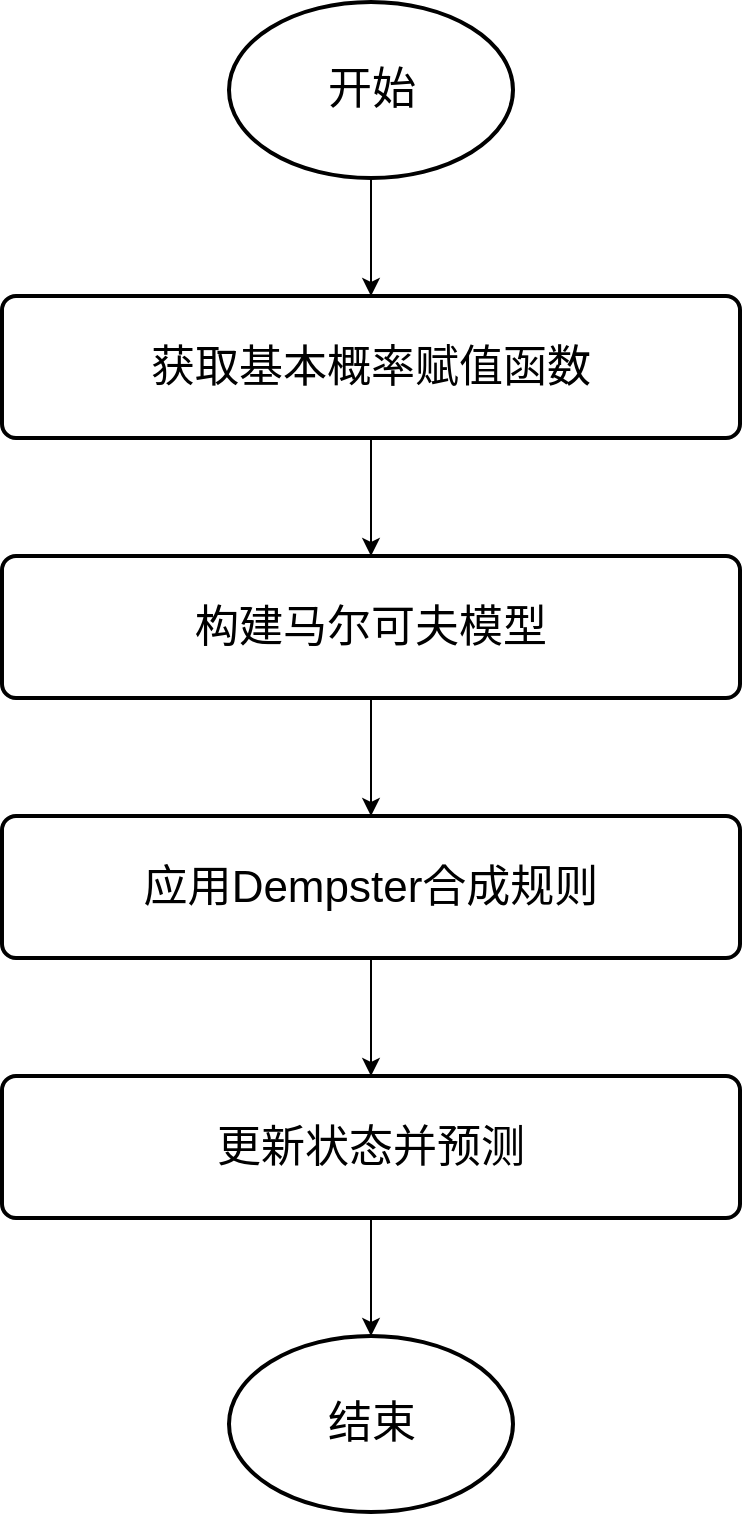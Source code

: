 <mxfile version="24.3.1" type="github">
  <diagram name="第 1 页" id="a_ktVqfNjtF6P19huXqo">
    <mxGraphModel dx="1388" dy="818" grid="0" gridSize="10" guides="1" tooltips="1" connect="1" arrows="1" fold="1" page="1" pageScale="1" pageWidth="4681" pageHeight="3300" math="0" shadow="0">
      <root>
        <mxCell id="0" />
        <mxCell id="1" parent="0" />
        <mxCell id="be0yT6VjNSUWFoazWU_S-13" style="edgeStyle=orthogonalEdgeStyle;rounded=0;orthogonalLoop=1;jettySize=auto;html=1;exitX=0.5;exitY=1;exitDx=0;exitDy=0;fontSize=22;" parent="1" source="be0yT6VjNSUWFoazWU_S-1" target="be0yT6VjNSUWFoazWU_S-4" edge="1">
          <mxGeometry relative="1" as="geometry" />
        </mxCell>
        <mxCell id="be0yT6VjNSUWFoazWU_S-1" value="&lt;font style=&quot;font-size: 22px;&quot;&gt;构建马尔可夫模型&lt;/font&gt;" style="rounded=1;whiteSpace=wrap;html=1;absoluteArcSize=1;arcSize=14;strokeWidth=2;fontSize=22;" parent="1" vertex="1">
          <mxGeometry x="390" y="333" width="369" height="71" as="geometry" />
        </mxCell>
        <mxCell id="be0yT6VjNSUWFoazWU_S-3" style="edgeStyle=orthogonalEdgeStyle;rounded=0;orthogonalLoop=1;jettySize=auto;html=1;exitX=0.5;exitY=1;exitDx=0;exitDy=0;fontSize=22;" parent="1" source="be0yT6VjNSUWFoazWU_S-2" target="be0yT6VjNSUWFoazWU_S-1" edge="1">
          <mxGeometry relative="1" as="geometry" />
        </mxCell>
        <mxCell id="be0yT6VjNSUWFoazWU_S-2" value="&lt;font style=&quot;font-size: 22px;&quot;&gt;获取基本概率赋值函数&lt;/font&gt;" style="rounded=1;whiteSpace=wrap;html=1;absoluteArcSize=1;arcSize=14;strokeWidth=2;fontSize=22;" parent="1" vertex="1">
          <mxGeometry x="390" y="203" width="369" height="71" as="geometry" />
        </mxCell>
        <mxCell id="be0yT6VjNSUWFoazWU_S-14" style="edgeStyle=orthogonalEdgeStyle;rounded=0;orthogonalLoop=1;jettySize=auto;html=1;exitX=0.5;exitY=1;exitDx=0;exitDy=0;fontSize=22;" parent="1" source="be0yT6VjNSUWFoazWU_S-4" target="be0yT6VjNSUWFoazWU_S-6" edge="1">
          <mxGeometry relative="1" as="geometry" />
        </mxCell>
        <mxCell id="be0yT6VjNSUWFoazWU_S-4" value="&lt;font style=&quot;font-size: 22px;&quot;&gt;&lt;font style=&quot;font-size: 22px;&quot;&gt;应用&lt;/font&gt;Dempster&lt;span style=&quot;font-family: 黑体; font-size: 22px;&quot;&gt;合成规则&lt;/span&gt;&lt;/font&gt;" style="rounded=1;whiteSpace=wrap;html=1;absoluteArcSize=1;arcSize=14;strokeWidth=2;fontSize=22;" parent="1" vertex="1">
          <mxGeometry x="390" y="463" width="369" height="71" as="geometry" />
        </mxCell>
        <mxCell id="be0yT6VjNSUWFoazWU_S-15" style="edgeStyle=orthogonalEdgeStyle;rounded=0;orthogonalLoop=1;jettySize=auto;html=1;exitX=0.5;exitY=1;exitDx=0;exitDy=0;fontSize=22;" parent="1" source="be0yT6VjNSUWFoazWU_S-6" target="be0yT6VjNSUWFoazWU_S-11" edge="1">
          <mxGeometry relative="1" as="geometry" />
        </mxCell>
        <mxCell id="be0yT6VjNSUWFoazWU_S-6" value="&lt;span style=&quot;font-size: 22px;&quot;&gt;更新状态并预测&lt;/span&gt;" style="rounded=1;whiteSpace=wrap;html=1;absoluteArcSize=1;arcSize=14;strokeWidth=2;fontSize=22;" parent="1" vertex="1">
          <mxGeometry x="390" y="593" width="369" height="71" as="geometry" />
        </mxCell>
        <mxCell id="be0yT6VjNSUWFoazWU_S-10" style="edgeStyle=orthogonalEdgeStyle;rounded=0;orthogonalLoop=1;jettySize=auto;html=1;exitX=0.5;exitY=1;exitDx=0;exitDy=0;exitPerimeter=0;entryX=0.5;entryY=0;entryDx=0;entryDy=0;fontSize=22;" parent="1" source="be0yT6VjNSUWFoazWU_S-9" target="be0yT6VjNSUWFoazWU_S-2" edge="1">
          <mxGeometry relative="1" as="geometry" />
        </mxCell>
        <mxCell id="be0yT6VjNSUWFoazWU_S-9" value="&lt;font style=&quot;font-size: 22px;&quot;&gt;开始&lt;/font&gt;" style="strokeWidth=2;html=1;shape=mxgraph.flowchart.start_1;whiteSpace=wrap;fontSize=22;" parent="1" vertex="1">
          <mxGeometry x="503.5" y="56" width="142" height="88" as="geometry" />
        </mxCell>
        <mxCell id="be0yT6VjNSUWFoazWU_S-11" value="&lt;font style=&quot;font-size: 22px;&quot;&gt;结束&lt;/font&gt;" style="strokeWidth=2;html=1;shape=mxgraph.flowchart.start_1;whiteSpace=wrap;fontSize=22;" parent="1" vertex="1">
          <mxGeometry x="503.5" y="723" width="142" height="88" as="geometry" />
        </mxCell>
      </root>
    </mxGraphModel>
  </diagram>
</mxfile>
